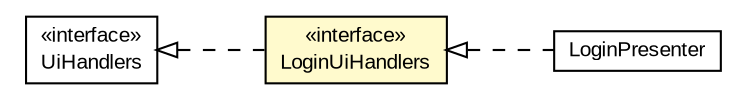 #!/usr/local/bin/dot
#
# Class diagram 
# Generated by UMLGraph version R5_6-24-gf6e263 (http://www.umlgraph.org/)
#

digraph G {
	edge [fontname="arial",fontsize=10,labelfontname="arial",labelfontsize=10];
	node [fontname="arial",fontsize=10,shape=plaintext];
	nodesep=0.25;
	ranksep=0.5;
	rankdir=LR;
	// com.gwtplatform.mvp.client.UiHandlers
	c316163 [label=<<table title="com.gwtplatform.mvp.client.UiHandlers" border="0" cellborder="1" cellspacing="0" cellpadding="2" port="p" href="../../../../mvp/client/UiHandlers.html">
		<tr><td><table border="0" cellspacing="0" cellpadding="1">
<tr><td align="center" balign="center"> &#171;interface&#187; </td></tr>
<tr><td align="center" balign="center"> UiHandlers </td></tr>
		</table></td></tr>
		</table>>, URL="../../../../mvp/client/UiHandlers.html", fontname="arial", fontcolor="black", fontsize=10.0];
	// com.gwtplatform.carstore.client.application.login.LoginUiHandlers
	c316519 [label=<<table title="com.gwtplatform.carstore.client.application.login.LoginUiHandlers" border="0" cellborder="1" cellspacing="0" cellpadding="2" port="p" bgcolor="lemonChiffon" href="./LoginUiHandlers.html">
		<tr><td><table border="0" cellspacing="0" cellpadding="1">
<tr><td align="center" balign="center"> &#171;interface&#187; </td></tr>
<tr><td align="center" balign="center"> LoginUiHandlers </td></tr>
		</table></td></tr>
		</table>>, URL="./LoginUiHandlers.html", fontname="arial", fontcolor="black", fontsize=10.0];
	// com.gwtplatform.carstore.client.application.login.LoginPresenter
	c316520 [label=<<table title="com.gwtplatform.carstore.client.application.login.LoginPresenter" border="0" cellborder="1" cellspacing="0" cellpadding="2" port="p" href="./LoginPresenter.html">
		<tr><td><table border="0" cellspacing="0" cellpadding="1">
<tr><td align="center" balign="center"> LoginPresenter </td></tr>
		</table></td></tr>
		</table>>, URL="./LoginPresenter.html", fontname="arial", fontcolor="black", fontsize=10.0];
	//com.gwtplatform.carstore.client.application.login.LoginUiHandlers implements com.gwtplatform.mvp.client.UiHandlers
	c316163:p -> c316519:p [dir=back,arrowtail=empty,style=dashed];
	//com.gwtplatform.carstore.client.application.login.LoginPresenter implements com.gwtplatform.carstore.client.application.login.LoginUiHandlers
	c316519:p -> c316520:p [dir=back,arrowtail=empty,style=dashed];
}

